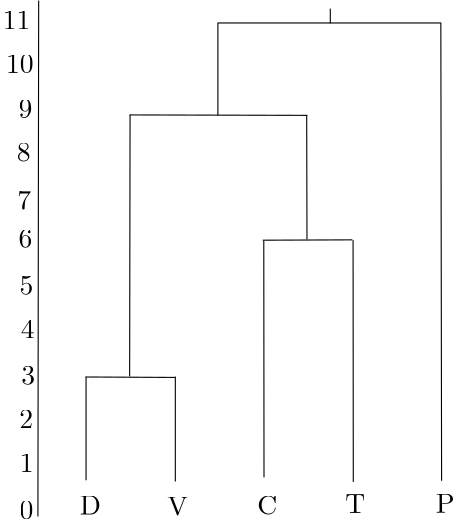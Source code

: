 <?xml version="1.0"?>
<!DOCTYPE ipe SYSTEM "ipe.dtd">
<ipe version="70010" creator="Ipe 7.0.10">
<info created="D:20090721111332" modified="D:20110302140756"/>
<ipestyle name="ipe6">
<symbol name="mark/circle(sx)" transformations="translations">
<path fill="sym-stroke">
0.6 0 0 0.6 0 0 e
0.4 0 0 0.4 0 0 e
</path>
</symbol>
<symbol name="mark/disk(sx)" transformations="translations">
<path fill="sym-stroke">
0.6 0 0 0.6 0 0 e
</path>
</symbol>
<symbol name="mark/fdisk(sfx)" transformations="translations">
<group>
<path fill="sym-stroke" fillrule="eofill">
0.6 0 0 0.6 0 0 e
0.4 0 0 0.4 0 0 e
</path>
<path fill="sym-fill">
0.4 0 0 0.4 0 0 e
</path>
</group>
</symbol>
<symbol name="mark/box(sx)" transformations="translations">
<path fill="sym-stroke" fillrule="eofill">
-0.6 -0.6 m
0.6 -0.6 l
0.6 0.6 l
-0.6 0.6 l
h
-0.4 -0.4 m
0.4 -0.4 l
0.4 0.4 l
-0.4 0.4 l
h
</path>
</symbol>
<symbol name="mark/square(sx)" transformations="translations">
<path fill="sym-stroke">
-0.6 -0.6 m
0.6 -0.6 l
0.6 0.6 l
-0.6 0.6 l
h
</path>
</symbol>
<symbol name="mark/fsquare(sfx)" transformations="translations">
<group>
<path fill="sym-stroke" fillrule="eofill">
-0.6 -0.6 m
0.6 -0.6 l
0.6 0.6 l
-0.6 0.6 l
0 -0.4 m
0.4 -0.4 l
0.4 0.4 l
-0.4 0.4 l
h
</path>
<path fill="sym-fill">
-0.4 -0.4 m
0.4 -0.4 l
0.4 0.4 l
-0.4 0.4 l
h
</path>
</group>
</symbol>
<symbol name="mark/cross(sx)" transformations="translations">
<group>
<path fill="sym-stroke">
-0.43 -0.57 m
0.57 0.43 l
0.43 0.57 l
-0.57 -0.43 l
h
</path>
<path fill="sym-stroke">
-0.43 0.57 m
0.57 -0.43 l
0.43 -0.57 l
-0.57 0.43 l
h
</path>
</group>
</symbol>
<pen name="heavier" value="0.8"/>
<pen name="fat" value="1.2"/>
<pen name="ultrafat" value="2"/>
<symbolsize name="large" value="5"/>
<symbolsize name="small" value="2"/>
<symbolsize name="tiny" value="1.1"/>
<arrowsize name="large" value="10"/>
<arrowsize name="small" value="5"/>
<arrowsize name="tiny" value="3"/>
<color name="red" value="1 0 0"/>
<color name="green" value="0 1 0"/>
<color name="blue" value="0 0 1"/>
<color name="yellow" value="1 1 0"/>
<color name="gray1" value="0.125"/>
<color name="gray2" value="0.25"/>
<color name="gray3" value="0.375"/>
<color name="gray4" value="0.5"/>
<color name="gray5" value="0.625"/>
<color name="gray6" value="0.75"/>
<color name="gray7" value="0.875"/>
<dashstyle name="dashed" value="[4] 0"/>
<dashstyle name="dotted" value="[1 3] 0"/>
<dashstyle name="dash dotted" value="[4 2 1 2] 0"/>
<dashstyle name="dash dot dotted" value="[4 2 1 2 1 2] 0"/>
<textsize name="large" value="\large"/>
<textsize name="Large" value="\Large"/>
<textsize name="LARGE" value="\LARGE"/>
<textsize name="huge" value="\huge"/>
<textsize name="Huge" value="\Huge"/>
<textsize name="small" value="\small"/>
<textsize name="footnote" value="\footnotesize"/>
<textsize name="tiny" value="\tiny"/>
<textstyle name="center" begin="\begin{center}" end="\end{center}"/>
<textstyle name="itemize" begin="\begin{itemize}" end="\end{itemize}"/>
<textstyle name="item" begin="\begin{itemize}\item{}" end="\end{itemize}"/>
</ipestyle>
<page>
<layer name="alpha"/>
<view layers="alpha" active="alpha"/>
<path layer="alpha" matrix="1 0 0 1.29384 -1.10331 -54.217" stroke="black">
240.018 319.721 m
239.749 176.169 l
</path>
<text matrix="1 0 0 1 -1.52682 -4.03193" transformations="translations" pos="233.554 176.708" stroke="black" type="label" valign="baseline">0</text>
<text matrix="1 0 0 1 -3.06474 -2.3292" transformations="translations" pos="235.17 192.059" stroke="black" type="label" valign="baseline">1</text>
<text matrix="1 0 0 1 -2.94215 -1.96143" transformations="translations" pos="234.901 207.411" stroke="black" type="label" valign="baseline">2</text>
<text matrix="1 0 0 1 -2.81956 -2.94215" transformations="translations" pos="235.44 224.11" stroke="black" type="label" valign="baseline">3</text>
<text matrix="1 0 0 1 -2.94215 -2.08402" transformations="translations" pos="235.44 240" stroke="black" type="label" valign="baseline">4</text>
<text matrix="1 0 0 1 -4.78099 -2.08402" transformations="translations" pos="236.786 255.621" stroke="black" type="label" valign="baseline">5</text>
<text matrix="1 0 0 1 -5.14876 -2.69697" transformations="translations" pos="236.786 273.127" stroke="black" type="label" valign="baseline">6</text>
<text matrix="1 0 0 1 -5.8843 -1.83884" transformations="translations" pos="237.056 286.055" stroke="black" type="label" valign="baseline">7</text>
<text matrix="1 0 0 1 -6.00689 -2.08402" transformations="translations" pos="237.056 303.562" stroke="black" type="label" valign="baseline">8</text>
<text matrix="1 0 0 1 -2.94215 -1.47107" transformations="translations" pos="234.632 318.644" stroke="black" type="label" valign="baseline">9</text>
<text matrix="1 0 0 1 -2.50046 -1.25262" transformations="translations" pos="256.241 175.647" stroke="black" type="label" valign="baseline">D</text>
<text matrix="0.98153 0 0 0.676099 17.5632 55.2762" transformations="translations" pos="272.655 175.647" stroke="black" type="label" valign="baseline">V</text>
<text matrix="1 0 0 1 30.1649 -1.8853" transformations="translations" pos="287.477 176.284" stroke="black" type="label" valign="baseline">C</text>
<text matrix="1 0 0 1 44.4393 0" transformations="translations" pos="304.847 175.009" stroke="black" type="label" valign="baseline">T</text>
<text matrix="1 0 0 1 63.023 -1.34665" transformations="translations" pos="318.872 176.443" stroke="black" type="label" valign="baseline">P</text>
<path matrix="0.26751 0 0 0.809263 187.503 35.6194" stroke="black">
255.98 186.746 m
255.98 232.801 l
</path>
<path matrix="0 0 0 0.820377 288.114 33.4682" stroke="black">
288.114 186.324 m
288.114 232.381 l
</path>
<path stroke="black">
255.603 214.373 m
255.603 214.373 l
</path>
<path stroke="black">
288.114 211.823 m
288.114 211.823 l
</path>
<path stroke="black">
255.763 223.935 m
287.955 223.775 l
</path>
<path matrix="0.490879 0 0 0.984333 162.882 5.1558" stroke="black">
320.147 185.527 m
319.987 272.063 l
</path>
<path matrix="0.231782 0 0 1.01505 270.55 -2.80218" stroke="black">
352.179 186.165 m
351.861 271.904 l
</path>
<path matrix="1.02889 0 0 0.790359 -10.0262 58.5301" stroke="black">
320.306 271.585 m
351.701 271.745 l
</path>
<path matrix="-0.504457 0 0 1.72029 504.818 -193.863" stroke="black">
335.629 271.657 m
335.836 297.554 l
</path>
<path matrix="0.240979 0 0 1.2727 206.316 -60.4385" stroke="black">
271.197 223.592 m
271.819 297.554 l
</path>
<path matrix="1 0 0 1 0 14.5023" stroke="black">
271.616 303.779 m
335.681 303.619 l
</path>
<path stroke="black">
239.371 313.091 m
239.371 313.091 l
</path>
<text matrix="1 0 0 1 -7.66553 -1.45023" transformations="translations" pos="234.819 334.799" stroke="black" type="label" valign="baseline">10</text>
<text matrix="1 0 0 1 -4.97223 -2.48612" transformations="translations" pos="230.968 351.605" stroke="black" type="label" valign="baseline">11</text>
<path stroke="black">
303.438 317.983 m
303.438 351.38 l
383.698 351.38 l
383.968 186.551 l
383.968 186.551 l
</path>
<path stroke="black">
343.901 351.286 m
343.901 356.545 l
</path>
</page>
</ipe>
